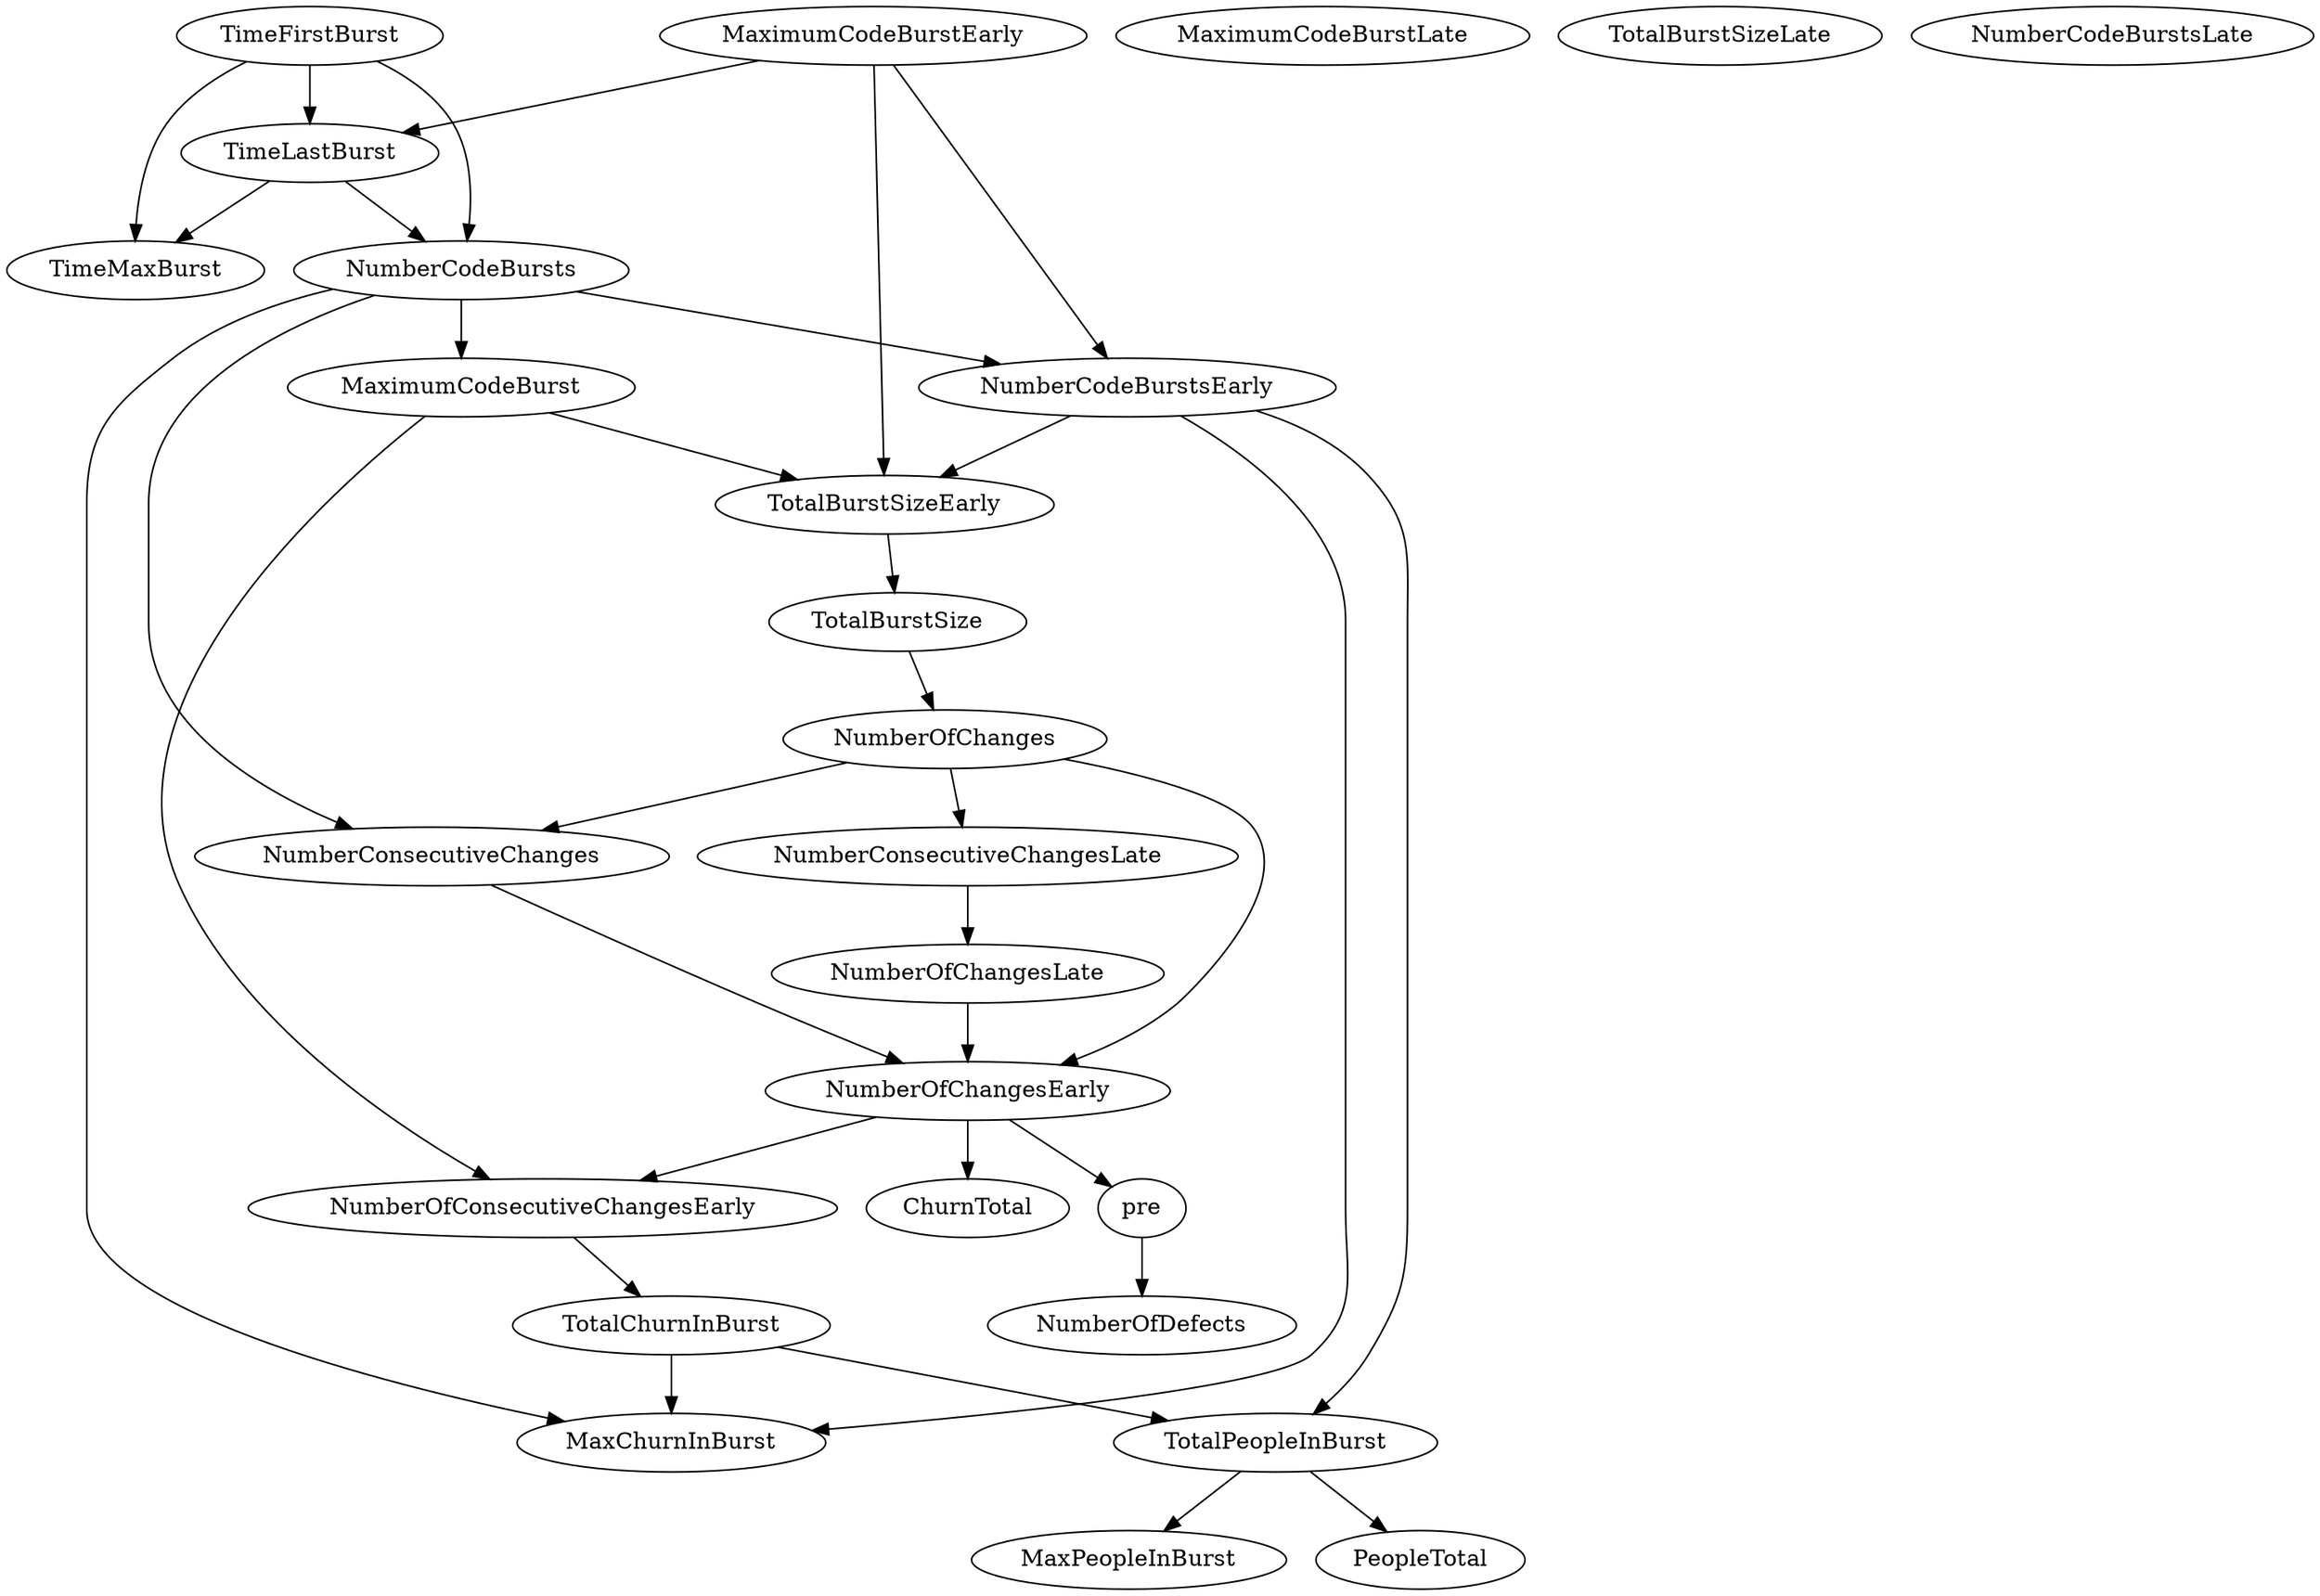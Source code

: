 digraph {
   TotalPeopleInBurst;
   MaximumCodeBurstLate;
   NumberOfChanges;
   MaxPeopleInBurst;
   TotalBurstSizeLate;
   NumberCodeBurstsLate;
   NumberOfChangesLate;
   NumberOfChangesEarly;
   MaxChurnInBurst;
   MaximumCodeBurstEarly;
   NumberCodeBurstsEarly;
   TimeFirstBurst;
   TotalChurnInBurst;
   ChurnTotal;
   MaximumCodeBurst;
   NumberOfConsecutiveChangesEarly;
   NumberConsecutiveChangesLate;
   TotalBurstSizeEarly;
   TotalBurstSize;
   TimeMaxBurst;
   NumberConsecutiveChanges;
   TimeLastBurst;
   NumberCodeBursts;
   PeopleTotal;
   pre;
   NumberOfDefects;
   TotalPeopleInBurst -> MaxPeopleInBurst;
   TotalPeopleInBurst -> PeopleTotal;
   NumberOfChanges -> NumberOfChangesEarly;
   NumberOfChanges -> NumberConsecutiveChangesLate;
   NumberOfChanges -> NumberConsecutiveChanges;
   NumberOfChangesLate -> NumberOfChangesEarly;
   NumberOfChangesEarly -> ChurnTotal;
   NumberOfChangesEarly -> NumberOfConsecutiveChangesEarly;
   NumberOfChangesEarly -> pre;
   MaximumCodeBurstEarly -> NumberCodeBurstsEarly;
   MaximumCodeBurstEarly -> TotalBurstSizeEarly;
   MaximumCodeBurstEarly -> TimeLastBurst;
   NumberCodeBurstsEarly -> TotalPeopleInBurst;
   NumberCodeBurstsEarly -> MaxChurnInBurst;
   NumberCodeBurstsEarly -> TotalBurstSizeEarly;
   TimeFirstBurst -> TimeMaxBurst;
   TimeFirstBurst -> TimeLastBurst;
   TimeFirstBurst -> NumberCodeBursts;
   TotalChurnInBurst -> TotalPeopleInBurst;
   TotalChurnInBurst -> MaxChurnInBurst;
   MaximumCodeBurst -> NumberOfConsecutiveChangesEarly;
   MaximumCodeBurst -> TotalBurstSizeEarly;
   NumberOfConsecutiveChangesEarly -> TotalChurnInBurst;
   NumberConsecutiveChangesLate -> NumberOfChangesLate;
   TotalBurstSizeEarly -> TotalBurstSize;
   TotalBurstSize -> NumberOfChanges;
   NumberConsecutiveChanges -> NumberOfChangesEarly;
   TimeLastBurst -> TimeMaxBurst;
   TimeLastBurst -> NumberCodeBursts;
   NumberCodeBursts -> MaxChurnInBurst;
   NumberCodeBursts -> NumberCodeBurstsEarly;
   NumberCodeBursts -> MaximumCodeBurst;
   NumberCodeBursts -> NumberConsecutiveChanges;
   pre -> NumberOfDefects;
}
